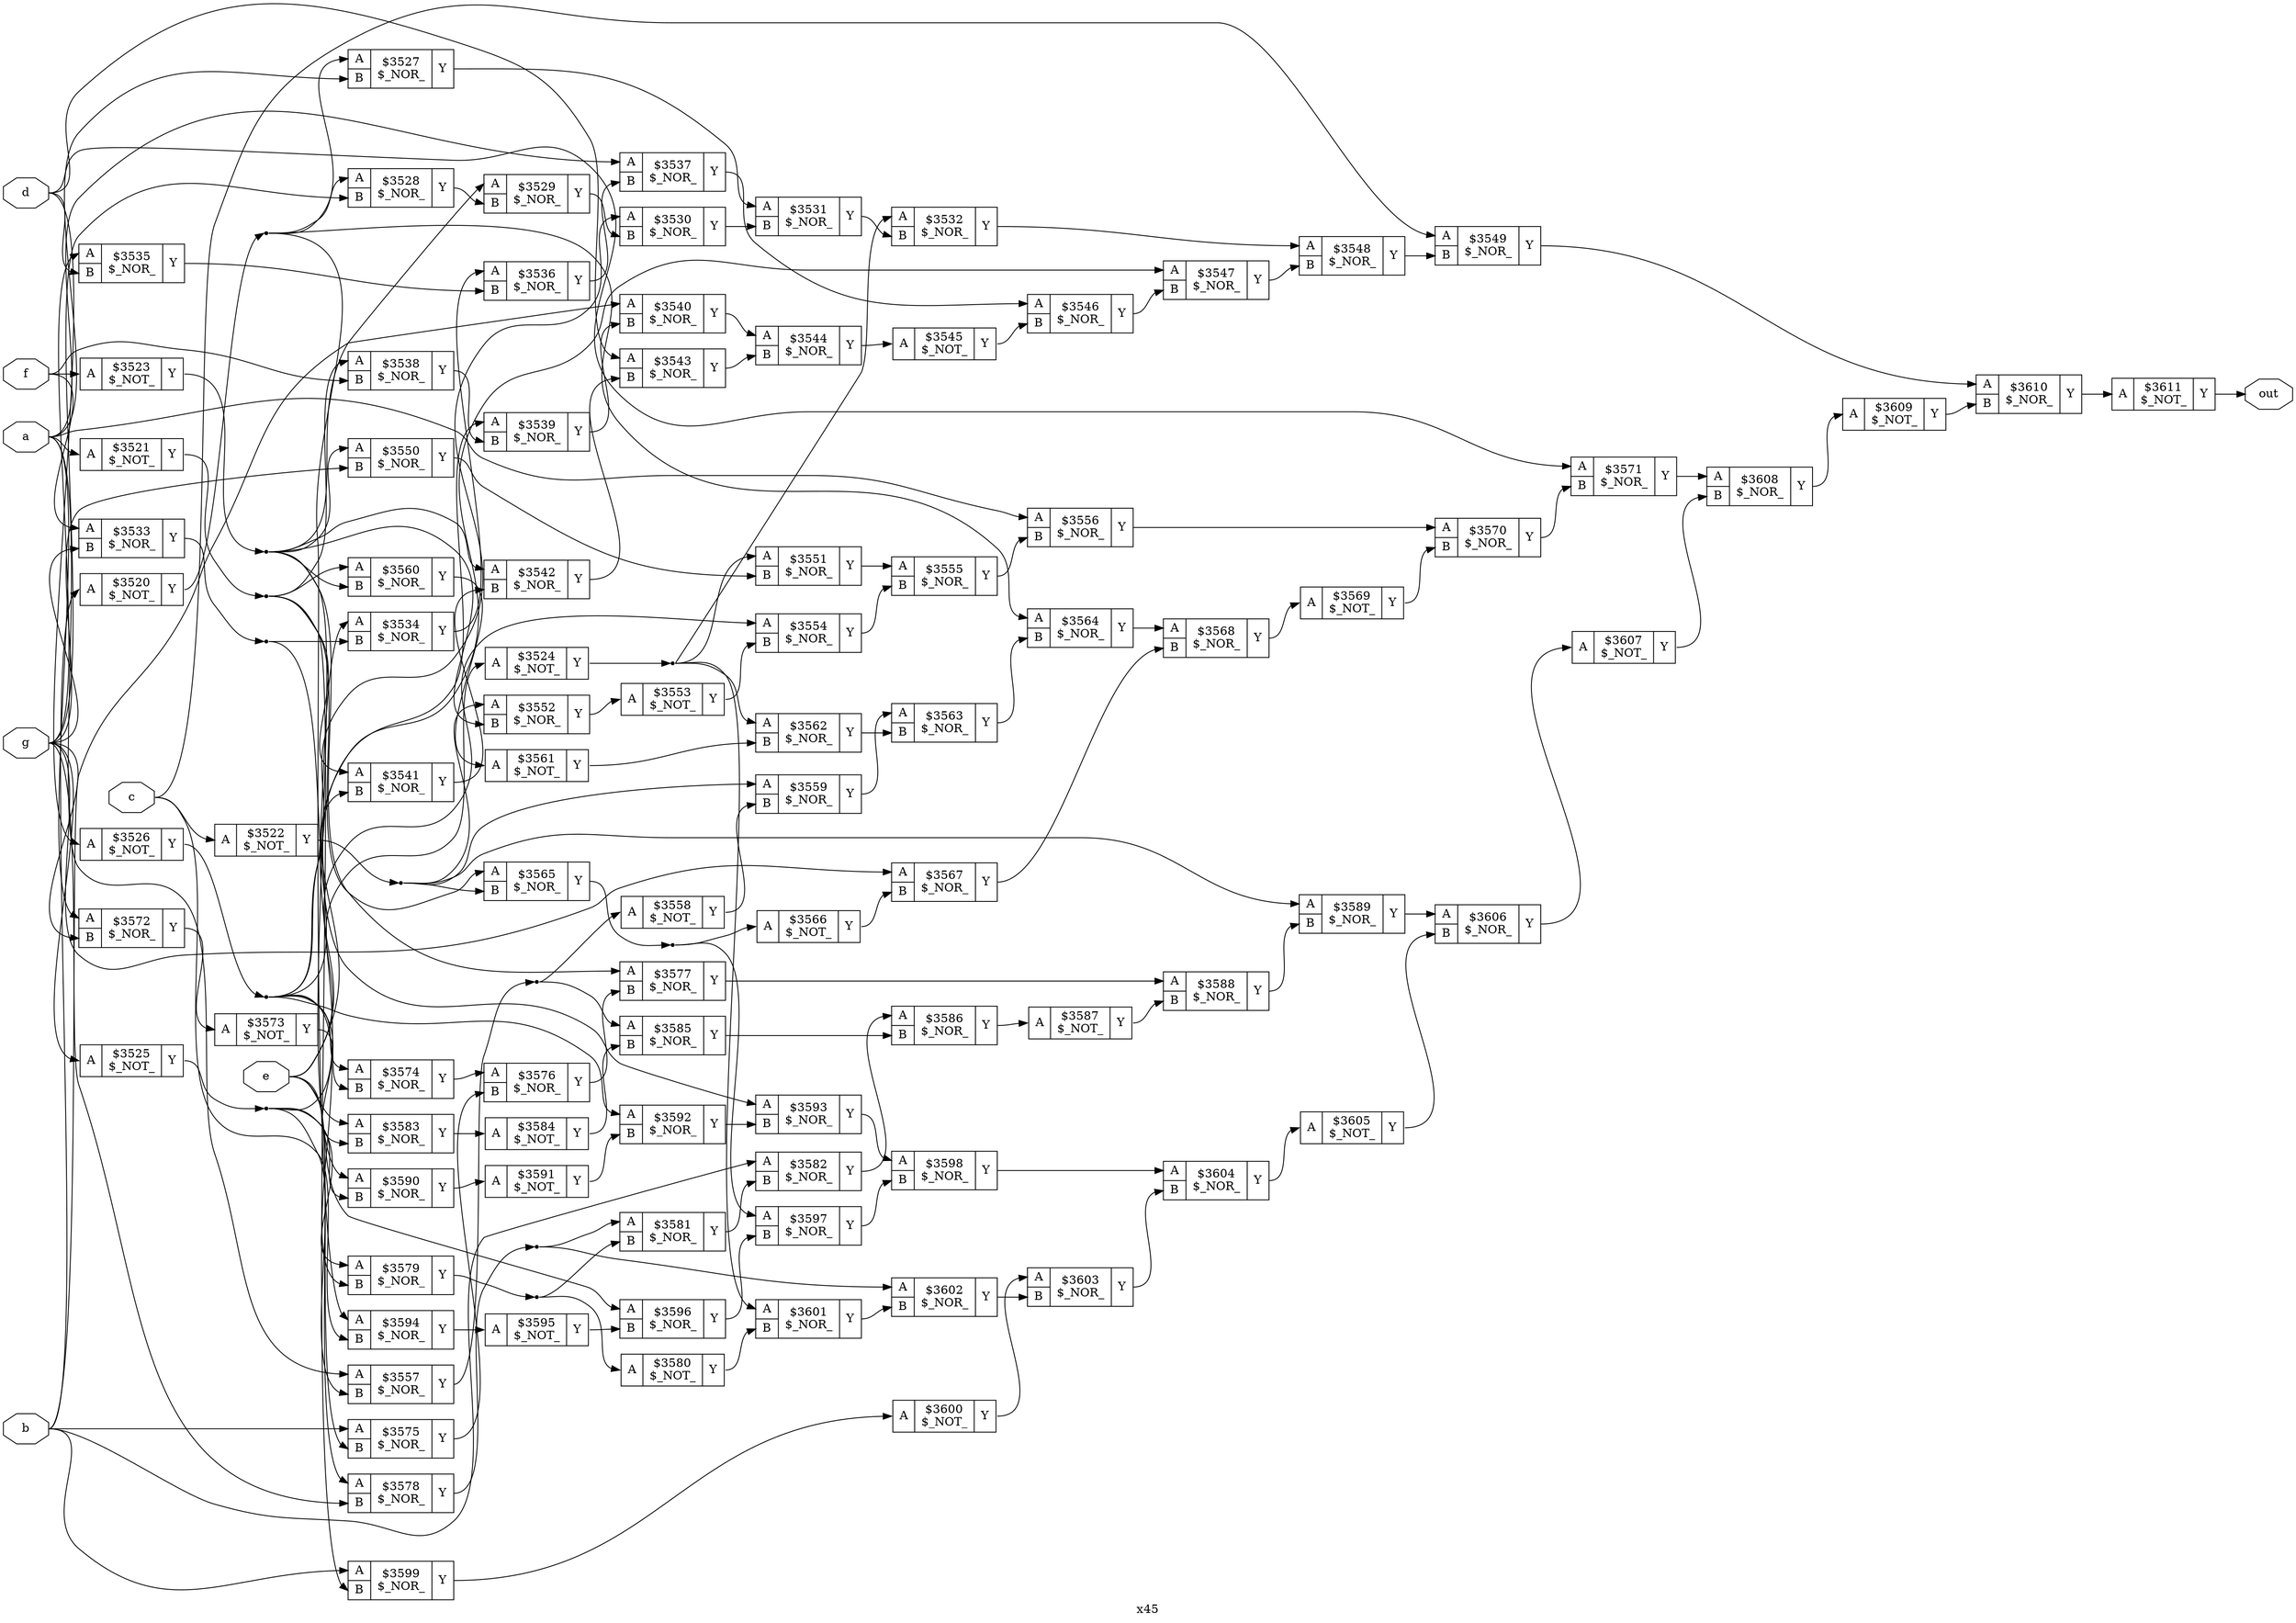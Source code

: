 digraph "x45" {
label="x45";
rankdir="LR";
remincross=true;
n92 [ shape=octagon, label="a", color="black", fontcolor="black" ];
n93 [ shape=octagon, label="b", color="black", fontcolor="black" ];
n94 [ shape=octagon, label="c", color="black", fontcolor="black" ];
n95 [ shape=octagon, label="d", color="black", fontcolor="black" ];
n96 [ shape=octagon, label="e", color="black", fontcolor="black" ];
n97 [ shape=octagon, label="f", color="black", fontcolor="black" ];
n98 [ shape=octagon, label="g", color="black", fontcolor="black" ];
n99 [ shape=octagon, label="out", color="black", fontcolor="black" ];
c102 [ shape=record, label="{{<p100> A}|$3520\n$_NOT_|{<p101> Y}}" ];
c103 [ shape=record, label="{{<p100> A}|$3521\n$_NOT_|{<p101> Y}}" ];
c104 [ shape=record, label="{{<p100> A}|$3522\n$_NOT_|{<p101> Y}}" ];
c105 [ shape=record, label="{{<p100> A}|$3523\n$_NOT_|{<p101> Y}}" ];
c106 [ shape=record, label="{{<p100> A}|$3524\n$_NOT_|{<p101> Y}}" ];
c107 [ shape=record, label="{{<p100> A}|$3525\n$_NOT_|{<p101> Y}}" ];
c108 [ shape=record, label="{{<p100> A}|$3526\n$_NOT_|{<p101> Y}}" ];
c110 [ shape=record, label="{{<p100> A|<p109> B}|$3527\n$_NOR_|{<p101> Y}}" ];
c111 [ shape=record, label="{{<p100> A|<p109> B}|$3528\n$_NOR_|{<p101> Y}}" ];
c112 [ shape=record, label="{{<p100> A|<p109> B}|$3529\n$_NOR_|{<p101> Y}}" ];
c113 [ shape=record, label="{{<p100> A|<p109> B}|$3530\n$_NOR_|{<p101> Y}}" ];
c114 [ shape=record, label="{{<p100> A|<p109> B}|$3531\n$_NOR_|{<p101> Y}}" ];
c115 [ shape=record, label="{{<p100> A|<p109> B}|$3532\n$_NOR_|{<p101> Y}}" ];
c116 [ shape=record, label="{{<p100> A|<p109> B}|$3533\n$_NOR_|{<p101> Y}}" ];
c117 [ shape=record, label="{{<p100> A|<p109> B}|$3534\n$_NOR_|{<p101> Y}}" ];
c118 [ shape=record, label="{{<p100> A|<p109> B}|$3535\n$_NOR_|{<p101> Y}}" ];
c119 [ shape=record, label="{{<p100> A|<p109> B}|$3536\n$_NOR_|{<p101> Y}}" ];
c120 [ shape=record, label="{{<p100> A|<p109> B}|$3537\n$_NOR_|{<p101> Y}}" ];
c121 [ shape=record, label="{{<p100> A|<p109> B}|$3538\n$_NOR_|{<p101> Y}}" ];
c122 [ shape=record, label="{{<p100> A|<p109> B}|$3539\n$_NOR_|{<p101> Y}}" ];
c123 [ shape=record, label="{{<p100> A|<p109> B}|$3540\n$_NOR_|{<p101> Y}}" ];
c124 [ shape=record, label="{{<p100> A|<p109> B}|$3541\n$_NOR_|{<p101> Y}}" ];
c125 [ shape=record, label="{{<p100> A|<p109> B}|$3542\n$_NOR_|{<p101> Y}}" ];
c126 [ shape=record, label="{{<p100> A|<p109> B}|$3543\n$_NOR_|{<p101> Y}}" ];
c127 [ shape=record, label="{{<p100> A|<p109> B}|$3544\n$_NOR_|{<p101> Y}}" ];
c128 [ shape=record, label="{{<p100> A}|$3545\n$_NOT_|{<p101> Y}}" ];
c129 [ shape=record, label="{{<p100> A|<p109> B}|$3546\n$_NOR_|{<p101> Y}}" ];
c130 [ shape=record, label="{{<p100> A|<p109> B}|$3547\n$_NOR_|{<p101> Y}}" ];
c131 [ shape=record, label="{{<p100> A|<p109> B}|$3548\n$_NOR_|{<p101> Y}}" ];
c132 [ shape=record, label="{{<p100> A|<p109> B}|$3549\n$_NOR_|{<p101> Y}}" ];
c133 [ shape=record, label="{{<p100> A|<p109> B}|$3550\n$_NOR_|{<p101> Y}}" ];
c134 [ shape=record, label="{{<p100> A|<p109> B}|$3551\n$_NOR_|{<p101> Y}}" ];
c135 [ shape=record, label="{{<p100> A|<p109> B}|$3552\n$_NOR_|{<p101> Y}}" ];
c136 [ shape=record, label="{{<p100> A}|$3553\n$_NOT_|{<p101> Y}}" ];
c137 [ shape=record, label="{{<p100> A|<p109> B}|$3554\n$_NOR_|{<p101> Y}}" ];
c138 [ shape=record, label="{{<p100> A|<p109> B}|$3555\n$_NOR_|{<p101> Y}}" ];
c139 [ shape=record, label="{{<p100> A|<p109> B}|$3556\n$_NOR_|{<p101> Y}}" ];
c140 [ shape=record, label="{{<p100> A|<p109> B}|$3557\n$_NOR_|{<p101> Y}}" ];
c141 [ shape=record, label="{{<p100> A}|$3558\n$_NOT_|{<p101> Y}}" ];
c142 [ shape=record, label="{{<p100> A|<p109> B}|$3559\n$_NOR_|{<p101> Y}}" ];
c143 [ shape=record, label="{{<p100> A|<p109> B}|$3560\n$_NOR_|{<p101> Y}}" ];
c144 [ shape=record, label="{{<p100> A}|$3561\n$_NOT_|{<p101> Y}}" ];
c145 [ shape=record, label="{{<p100> A|<p109> B}|$3562\n$_NOR_|{<p101> Y}}" ];
c146 [ shape=record, label="{{<p100> A|<p109> B}|$3563\n$_NOR_|{<p101> Y}}" ];
c147 [ shape=record, label="{{<p100> A|<p109> B}|$3564\n$_NOR_|{<p101> Y}}" ];
c148 [ shape=record, label="{{<p100> A|<p109> B}|$3565\n$_NOR_|{<p101> Y}}" ];
c149 [ shape=record, label="{{<p100> A}|$3566\n$_NOT_|{<p101> Y}}" ];
c150 [ shape=record, label="{{<p100> A|<p109> B}|$3567\n$_NOR_|{<p101> Y}}" ];
c151 [ shape=record, label="{{<p100> A|<p109> B}|$3568\n$_NOR_|{<p101> Y}}" ];
c152 [ shape=record, label="{{<p100> A}|$3569\n$_NOT_|{<p101> Y}}" ];
c153 [ shape=record, label="{{<p100> A|<p109> B}|$3570\n$_NOR_|{<p101> Y}}" ];
c154 [ shape=record, label="{{<p100> A|<p109> B}|$3571\n$_NOR_|{<p101> Y}}" ];
c155 [ shape=record, label="{{<p100> A|<p109> B}|$3572\n$_NOR_|{<p101> Y}}" ];
c156 [ shape=record, label="{{<p100> A}|$3573\n$_NOT_|{<p101> Y}}" ];
c157 [ shape=record, label="{{<p100> A|<p109> B}|$3574\n$_NOR_|{<p101> Y}}" ];
c158 [ shape=record, label="{{<p100> A|<p109> B}|$3575\n$_NOR_|{<p101> Y}}" ];
c159 [ shape=record, label="{{<p100> A|<p109> B}|$3576\n$_NOR_|{<p101> Y}}" ];
c160 [ shape=record, label="{{<p100> A|<p109> B}|$3577\n$_NOR_|{<p101> Y}}" ];
c161 [ shape=record, label="{{<p100> A|<p109> B}|$3578\n$_NOR_|{<p101> Y}}" ];
c162 [ shape=record, label="{{<p100> A|<p109> B}|$3579\n$_NOR_|{<p101> Y}}" ];
c163 [ shape=record, label="{{<p100> A}|$3580\n$_NOT_|{<p101> Y}}" ];
c164 [ shape=record, label="{{<p100> A|<p109> B}|$3581\n$_NOR_|{<p101> Y}}" ];
c165 [ shape=record, label="{{<p100> A|<p109> B}|$3582\n$_NOR_|{<p101> Y}}" ];
c166 [ shape=record, label="{{<p100> A|<p109> B}|$3583\n$_NOR_|{<p101> Y}}" ];
c167 [ shape=record, label="{{<p100> A}|$3584\n$_NOT_|{<p101> Y}}" ];
c168 [ shape=record, label="{{<p100> A|<p109> B}|$3585\n$_NOR_|{<p101> Y}}" ];
c169 [ shape=record, label="{{<p100> A|<p109> B}|$3586\n$_NOR_|{<p101> Y}}" ];
c170 [ shape=record, label="{{<p100> A}|$3587\n$_NOT_|{<p101> Y}}" ];
c171 [ shape=record, label="{{<p100> A|<p109> B}|$3588\n$_NOR_|{<p101> Y}}" ];
c172 [ shape=record, label="{{<p100> A|<p109> B}|$3589\n$_NOR_|{<p101> Y}}" ];
c173 [ shape=record, label="{{<p100> A|<p109> B}|$3590\n$_NOR_|{<p101> Y}}" ];
c174 [ shape=record, label="{{<p100> A}|$3591\n$_NOT_|{<p101> Y}}" ];
c175 [ shape=record, label="{{<p100> A|<p109> B}|$3592\n$_NOR_|{<p101> Y}}" ];
c176 [ shape=record, label="{{<p100> A|<p109> B}|$3593\n$_NOR_|{<p101> Y}}" ];
c177 [ shape=record, label="{{<p100> A|<p109> B}|$3594\n$_NOR_|{<p101> Y}}" ];
c178 [ shape=record, label="{{<p100> A}|$3595\n$_NOT_|{<p101> Y}}" ];
c179 [ shape=record, label="{{<p100> A|<p109> B}|$3596\n$_NOR_|{<p101> Y}}" ];
c180 [ shape=record, label="{{<p100> A|<p109> B}|$3597\n$_NOR_|{<p101> Y}}" ];
c181 [ shape=record, label="{{<p100> A|<p109> B}|$3598\n$_NOR_|{<p101> Y}}" ];
c182 [ shape=record, label="{{<p100> A|<p109> B}|$3599\n$_NOR_|{<p101> Y}}" ];
c183 [ shape=record, label="{{<p100> A}|$3600\n$_NOT_|{<p101> Y}}" ];
c184 [ shape=record, label="{{<p100> A|<p109> B}|$3601\n$_NOR_|{<p101> Y}}" ];
c185 [ shape=record, label="{{<p100> A|<p109> B}|$3602\n$_NOR_|{<p101> Y}}" ];
c186 [ shape=record, label="{{<p100> A|<p109> B}|$3603\n$_NOR_|{<p101> Y}}" ];
c187 [ shape=record, label="{{<p100> A|<p109> B}|$3604\n$_NOR_|{<p101> Y}}" ];
c188 [ shape=record, label="{{<p100> A}|$3605\n$_NOT_|{<p101> Y}}" ];
c189 [ shape=record, label="{{<p100> A|<p109> B}|$3606\n$_NOR_|{<p101> Y}}" ];
c190 [ shape=record, label="{{<p100> A}|$3607\n$_NOT_|{<p101> Y}}" ];
c191 [ shape=record, label="{{<p100> A|<p109> B}|$3608\n$_NOR_|{<p101> Y}}" ];
c192 [ shape=record, label="{{<p100> A}|$3609\n$_NOT_|{<p101> Y}}" ];
c193 [ shape=record, label="{{<p100> A|<p109> B}|$3610\n$_NOR_|{<p101> Y}}" ];
c194 [ shape=record, label="{{<p100> A}|$3611\n$_NOT_|{<p101> Y}}" ];
n1 [ shape=point ];
c103:p101:e -> n1:w [color="black", label=""];
n1:e -> c121:p100:w [color="black", label=""];
n1:e -> c124:p100:w [color="black", label=""];
n1:e -> c143:p100:w [color="black", label=""];
n1:e -> c148:p100:w [color="black", label=""];
n1:e -> c182:p109:w [color="black", label=""];
c113:p101:e -> c114:p109:w [color="black", label=""];
c114:p101:e -> c115:p109:w [color="black", label=""];
c115:p101:e -> c131:p100:w [color="black", label=""];
n13 [ shape=point ];
c116:p101:e -> n13:w [color="black", label=""];
n13:e -> c117:p109:w [color="black", label=""];
n13:e -> c176:p100:w [color="black", label=""];
c117:p101:e -> c119:p100:w [color="black", label=""];
c118:p101:e -> c119:p109:w [color="black", label=""];
c119:p101:e -> c120:p109:w [color="black", label=""];
c120:p101:e -> c129:p100:w [color="black", label=""];
c121:p101:e -> c122:p109:w [color="black", label=""];
c122:p101:e -> c123:p109:w [color="black", label=""];
n2 [ shape=point ];
c104:p101:e -> n2:w [color="black", label=""];
n2:e -> c135:p100:w [color="black", label=""];
n2:e -> c142:p100:w [color="black", label=""];
n2:e -> c148:p109:w [color="black", label=""];
n2:e -> c172:p100:w [color="black", label=""];
c123:p101:e -> c127:p100:w [color="black", label=""];
c124:p101:e -> c125:p109:w [color="black", label=""];
c125:p101:e -> c126:p109:w [color="black", label=""];
c126:p101:e -> c127:p109:w [color="black", label=""];
c127:p101:e -> c128:p100:w [color="black", label=""];
c128:p101:e -> c129:p109:w [color="black", label=""];
c129:p101:e -> c130:p109:w [color="black", label=""];
c130:p101:e -> c131:p109:w [color="black", label=""];
c131:p101:e -> c132:p109:w [color="black", label=""];
c132:p101:e -> c193:p100:w [color="black", label=""];
n3 [ shape=point ];
c105:p101:e -> n3:w [color="black", label=""];
n3:e -> c112:p100:w [color="black", label=""];
n3:e -> c125:p100:w [color="black", label=""];
n3:e -> c133:p100:w [color="black", label=""];
n3:e -> c135:p109:w [color="black", label=""];
n3:e -> c143:p109:w [color="black", label=""];
n3:e -> c160:p100:w [color="black", label=""];
n3:e -> c173:p100:w [color="black", label=""];
c133:p101:e -> c134:p109:w [color="black", label=""];
c134:p101:e -> c138:p100:w [color="black", label=""];
c135:p101:e -> c136:p100:w [color="black", label=""];
c136:p101:e -> c137:p109:w [color="black", label=""];
c137:p101:e -> c138:p109:w [color="black", label=""];
c138:p101:e -> c139:p109:w [color="black", label=""];
c139:p101:e -> c153:p100:w [color="black", label=""];
n37 [ shape=point ];
c140:p101:e -> n37:w [color="black", label=""];
n37:e -> c141:p100:w [color="black", label=""];
n37:e -> c168:p100:w [color="black", label=""];
c141:p101:e -> c142:p109:w [color="black", label=""];
c142:p101:e -> c146:p100:w [color="black", label=""];
n4 [ shape=point ];
c106:p101:e -> n4:w [color="black", label=""];
n4:e -> c115:p100:w [color="black", label=""];
n4:e -> c134:p100:w [color="black", label=""];
n4:e -> c145:p100:w [color="black", label=""];
n4:e -> c184:p100:w [color="black", label=""];
c143:p101:e -> c144:p100:w [color="black", label=""];
c144:p101:e -> c145:p109:w [color="black", label=""];
c145:p101:e -> c146:p109:w [color="black", label=""];
c146:p101:e -> c147:p109:w [color="black", label=""];
c147:p101:e -> c151:p100:w [color="black", label=""];
n45 [ shape=point ];
c148:p101:e -> n45:w [color="black", label=""];
n45:e -> c149:p100:w [color="black", label=""];
n45:e -> c180:p100:w [color="black", label=""];
c149:p101:e -> c150:p109:w [color="black", label=""];
c150:p101:e -> c151:p109:w [color="black", label=""];
c151:p101:e -> c152:p100:w [color="black", label=""];
c152:p101:e -> c153:p109:w [color="black", label=""];
n5 [ shape=point ];
c107:p101:e -> n5:w [color="black", label=""];
n5:e -> c124:p109:w [color="black", label=""];
n5:e -> c140:p109:w [color="black", label=""];
n5:e -> c162:p100:w [color="black", label=""];
n5:e -> c173:p109:w [color="black", label=""];
c153:p101:e -> c154:p109:w [color="black", label=""];
c154:p101:e -> c191:p100:w [color="black", label=""];
c155:p101:e -> c156:p100:w [color="black", label=""];
c156:p101:e -> c157:p109:w [color="black", label=""];
c157:p101:e -> c159:p100:w [color="black", label=""];
c158:p101:e -> c159:p109:w [color="black", label=""];
c159:p101:e -> c160:p109:w [color="black", label=""];
c160:p101:e -> c171:p100:w [color="black", label=""];
n58 [ shape=point ];
c161:p101:e -> n58:w [color="black", label=""];
n58:e -> c164:p100:w [color="black", label=""];
n58:e -> c185:p100:w [color="black", label=""];
n59 [ shape=point ];
c162:p101:e -> n59:w [color="black", label=""];
n59:e -> c163:p100:w [color="black", label=""];
n59:e -> c164:p109:w [color="black", label=""];
n6 [ shape=point ];
c108:p101:e -> n6:w [color="black", label=""];
n6:e -> c113:p100:w [color="black", label=""];
n6:e -> c117:p100:w [color="black", label=""];
n6:e -> c122:p100:w [color="black", label=""];
n6:e -> c157:p100:w [color="black", label=""];
n6:e -> c162:p109:w [color="black", label=""];
n6:e -> c166:p109:w [color="black", label=""];
n6:e -> c175:p100:w [color="black", label=""];
c163:p101:e -> c184:p109:w [color="black", label=""];
c164:p101:e -> c165:p109:w [color="black", label=""];
c165:p101:e -> c169:p100:w [color="black", label=""];
c166:p101:e -> c167:p100:w [color="black", label=""];
c167:p101:e -> c168:p109:w [color="black", label=""];
c168:p101:e -> c169:p109:w [color="black", label=""];
c169:p101:e -> c170:p100:w [color="black", label=""];
c170:p101:e -> c171:p109:w [color="black", label=""];
c171:p101:e -> c172:p109:w [color="black", label=""];
c172:p101:e -> c189:p100:w [color="black", label=""];
c110:p101:e -> c114:p100:w [color="black", label=""];
c173:p101:e -> c174:p100:w [color="black", label=""];
c174:p101:e -> c175:p109:w [color="black", label=""];
c175:p101:e -> c176:p109:w [color="black", label=""];
c176:p101:e -> c181:p100:w [color="black", label=""];
c177:p101:e -> c178:p100:w [color="black", label=""];
c178:p101:e -> c179:p109:w [color="black", label=""];
c179:p101:e -> c180:p109:w [color="black", label=""];
c180:p101:e -> c181:p109:w [color="black", label=""];
c181:p101:e -> c187:p100:w [color="black", label=""];
c182:p101:e -> c183:p100:w [color="black", label=""];
c111:p101:e -> c112:p109:w [color="black", label=""];
c183:p101:e -> c186:p100:w [color="black", label=""];
c184:p101:e -> c185:p109:w [color="black", label=""];
c185:p101:e -> c186:p109:w [color="black", label=""];
c186:p101:e -> c187:p109:w [color="black", label=""];
c187:p101:e -> c188:p100:w [color="black", label=""];
c188:p101:e -> c189:p109:w [color="black", label=""];
c189:p101:e -> c190:p100:w [color="black", label=""];
c190:p101:e -> c191:p109:w [color="black", label=""];
c191:p101:e -> c192:p100:w [color="black", label=""];
c192:p101:e -> c193:p109:w [color="black", label=""];
c112:p101:e -> c113:p109:w [color="black", label=""];
c193:p101:e -> c194:p100:w [color="black", label=""];
n91 [ shape=point ];
c102:p101:e -> n91:w [color="black", label=""];
n91:e -> c110:p100:w [color="black", label=""];
n91:e -> c111:p100:w [color="black", label=""];
n91:e -> c147:p100:w [color="black", label=""];
n91:e -> c177:p100:w [color="black", label=""];
n92:e -> c103:p100:w [color="black", label=""];
n92:e -> c110:p109:w [color="black", label=""];
n92:e -> c120:p100:w [color="black", label=""];
n92:e -> c139:p100:w [color="black", label=""];
n92:e -> c140:p100:w [color="black", label=""];
n92:e -> c155:p100:w [color="black", label=""];
n93:e -> c102:p100:w [color="black", label=""];
n93:e -> c123:p100:w [color="black", label=""];
n93:e -> c158:p100:w [color="black", label=""];
n93:e -> c165:p100:w [color="black", label=""];
n93:e -> c182:p100:w [color="black", label=""];
n94:e -> c104:p100:w [color="black", label=""];
n94:e -> c132:p100:w [color="black", label=""];
n94:e -> c177:p109:w [color="black", label=""];
n95:e -> c108:p100:w [color="black", label=""];
n95:e -> c118:p109:w [color="black", label=""];
n95:e -> c126:p100:w [color="black", label=""];
n95:e -> c154:p100:w [color="black", label=""];
n96:e -> c106:p100:w [color="black", label=""];
n96:e -> c130:p100:w [color="black", label=""];
n96:e -> c137:p100:w [color="black", label=""];
n96:e -> c158:p109:w [color="black", label=""];
n96:e -> c161:p100:w [color="black", label=""];
n96:e -> c166:p100:w [color="black", label=""];
n96:e -> c179:p100:w [color="black", label=""];
n97:e -> c105:p100:w [color="black", label=""];
n97:e -> c116:p100:w [color="black", label=""];
n97:e -> c121:p109:w [color="black", label=""];
n98:e -> c107:p100:w [color="black", label=""];
n98:e -> c111:p109:w [color="black", label=""];
n98:e -> c116:p109:w [color="black", label=""];
n98:e -> c118:p100:w [color="black", label=""];
n98:e -> c133:p109:w [color="black", label=""];
n98:e -> c150:p100:w [color="black", label=""];
n98:e -> c155:p109:w [color="black", label=""];
n98:e -> c161:p109:w [color="black", label=""];
c194:p101:e -> n99:w [color="black", label=""];
}
